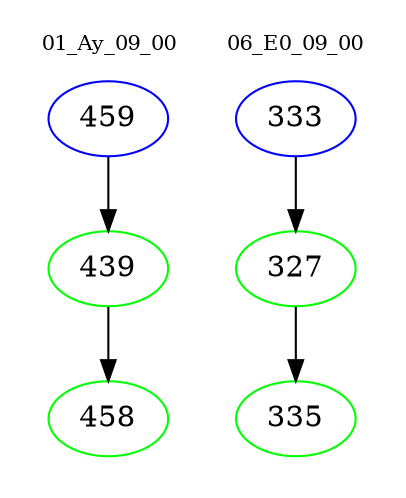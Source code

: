 digraph{
subgraph cluster_0 {
color = white
label = "01_Ay_09_00";
fontsize=10;
T0_459 [label="459", color="blue"]
T0_459 -> T0_439 [color="black"]
T0_439 [label="439", color="green"]
T0_439 -> T0_458 [color="black"]
T0_458 [label="458", color="green"]
}
subgraph cluster_1 {
color = white
label = "06_E0_09_00";
fontsize=10;
T1_333 [label="333", color="blue"]
T1_333 -> T1_327 [color="black"]
T1_327 [label="327", color="green"]
T1_327 -> T1_335 [color="black"]
T1_335 [label="335", color="green"]
}
}
